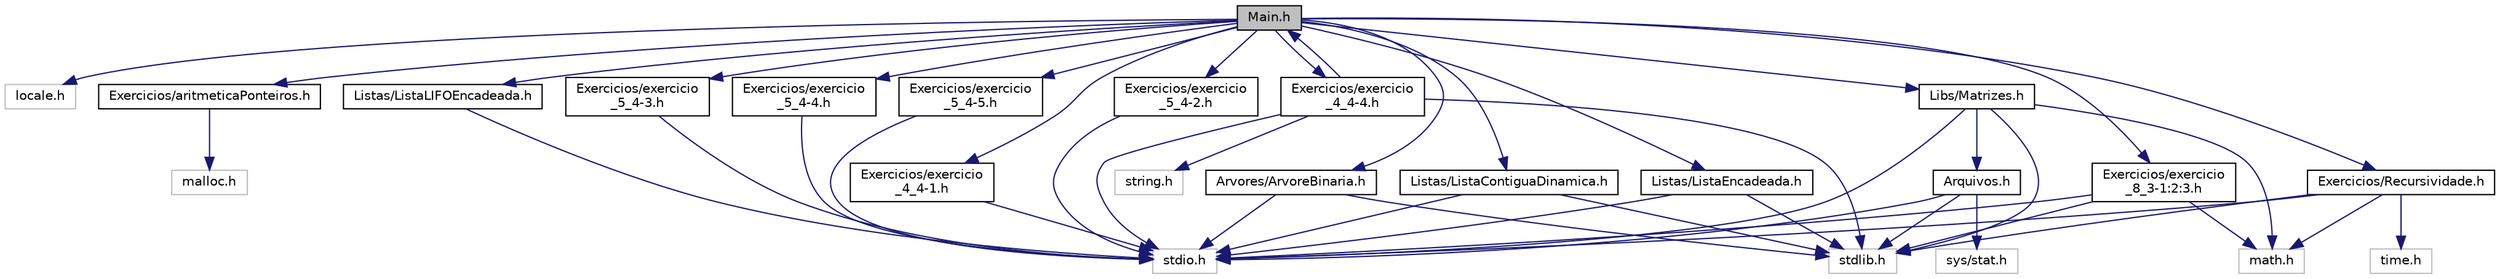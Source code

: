 digraph "Main.h"
{
 // LATEX_PDF_SIZE
  edge [fontname="Helvetica",fontsize="10",labelfontname="Helvetica",labelfontsize="10"];
  node [fontname="Helvetica",fontsize="10",shape=record];
  Node1 [label="Main.h",height=0.2,width=0.4,color="black", fillcolor="grey75", style="filled", fontcolor="black",tooltip="Projeto destinado a estudos de Estruturas de Dados."];
  Node1 -> Node2 [color="midnightblue",fontsize="10",style="solid"];
  Node2 [label="locale.h",height=0.2,width=0.4,color="grey75", fillcolor="white", style="filled",tooltip=" "];
  Node1 -> Node3 [color="midnightblue",fontsize="10",style="solid"];
  Node3 [label="Exercicios/aritmeticaPonteiros.h",height=0.2,width=0.4,color="black", fillcolor="white", style="filled",URL="$aritmeticaPonteiros_8h.html",tooltip="Conceitos básicos de aritmética de ponteiros. Arquivo destinado a estudar a aritmética de ponteiros,..."];
  Node3 -> Node4 [color="midnightblue",fontsize="10",style="solid"];
  Node4 [label="malloc.h",height=0.2,width=0.4,color="grey75", fillcolor="white", style="filled",tooltip=" "];
  Node1 -> Node5 [color="midnightblue",fontsize="10",style="solid"];
  Node5 [label="Exercicios/Recursividade.h",height=0.2,width=0.4,color="black", fillcolor="white", style="filled",URL="$Recursividade_8h_source.html",tooltip=" "];
  Node5 -> Node6 [color="midnightblue",fontsize="10",style="solid"];
  Node6 [label="stdio.h",height=0.2,width=0.4,color="grey75", fillcolor="white", style="filled",tooltip=" "];
  Node5 -> Node7 [color="midnightblue",fontsize="10",style="solid"];
  Node7 [label="stdlib.h",height=0.2,width=0.4,color="grey75", fillcolor="white", style="filled",tooltip=" "];
  Node5 -> Node8 [color="midnightblue",fontsize="10",style="solid"];
  Node8 [label="time.h",height=0.2,width=0.4,color="grey75", fillcolor="white", style="filled",tooltip=" "];
  Node5 -> Node9 [color="midnightblue",fontsize="10",style="solid"];
  Node9 [label="math.h",height=0.2,width=0.4,color="grey75", fillcolor="white", style="filled",tooltip=" "];
  Node1 -> Node10 [color="midnightblue",fontsize="10",style="solid"];
  Node10 [label="Exercicios/exercicio\l_4_4-1.h",height=0.2,width=0.4,color="black", fillcolor="white", style="filled",URL="$exercicio__4__4-1_8h_source.html",tooltip=" "];
  Node10 -> Node6 [color="midnightblue",fontsize="10",style="solid"];
  Node1 -> Node11 [color="midnightblue",fontsize="10",style="solid"];
  Node11 [label="Exercicios/exercicio\l_4_4-4.h",height=0.2,width=0.4,color="black", fillcolor="white", style="filled",URL="$exercicio__4__4-4_8h_source.html",tooltip=" "];
  Node11 -> Node6 [color="midnightblue",fontsize="10",style="solid"];
  Node11 -> Node7 [color="midnightblue",fontsize="10",style="solid"];
  Node11 -> Node1 [color="midnightblue",fontsize="10",style="solid"];
  Node11 -> Node12 [color="midnightblue",fontsize="10",style="solid"];
  Node12 [label="string.h",height=0.2,width=0.4,color="grey75", fillcolor="white", style="filled",tooltip=" "];
  Node1 -> Node13 [color="midnightblue",fontsize="10",style="solid"];
  Node13 [label="Exercicios/exercicio\l_5_4-2.h",height=0.2,width=0.4,color="black", fillcolor="white", style="filled",URL="$exercicio__5__4-2_8h_source.html",tooltip=" "];
  Node13 -> Node6 [color="midnightblue",fontsize="10",style="solid"];
  Node1 -> Node14 [color="midnightblue",fontsize="10",style="solid"];
  Node14 [label="Exercicios/exercicio\l_5_4-3.h",height=0.2,width=0.4,color="black", fillcolor="white", style="filled",URL="$exercicio__5__4-3_8h_source.html",tooltip=" "];
  Node14 -> Node6 [color="midnightblue",fontsize="10",style="solid"];
  Node1 -> Node15 [color="midnightblue",fontsize="10",style="solid"];
  Node15 [label="Exercicios/exercicio\l_5_4-4.h",height=0.2,width=0.4,color="black", fillcolor="white", style="filled",URL="$exercicio__5__4-4_8h_source.html",tooltip=" "];
  Node15 -> Node6 [color="midnightblue",fontsize="10",style="solid"];
  Node1 -> Node16 [color="midnightblue",fontsize="10",style="solid"];
  Node16 [label="Exercicios/exercicio\l_5_4-5.h",height=0.2,width=0.4,color="black", fillcolor="white", style="filled",URL="$exercicio__5__4-5_8h_source.html",tooltip=" "];
  Node16 -> Node6 [color="midnightblue",fontsize="10",style="solid"];
  Node1 -> Node17 [color="midnightblue",fontsize="10",style="solid"];
  Node17 [label="Exercicios/exercicio\l_8_3-1:2:3.h",height=0.2,width=0.4,color="black", fillcolor="white", style="filled",URL="$exercicio__8__3-1_12_13_8h_source.html",tooltip=" "];
  Node17 -> Node6 [color="midnightblue",fontsize="10",style="solid"];
  Node17 -> Node7 [color="midnightblue",fontsize="10",style="solid"];
  Node17 -> Node9 [color="midnightblue",fontsize="10",style="solid"];
  Node1 -> Node18 [color="midnightblue",fontsize="10",style="solid"];
  Node18 [label="Libs/Matrizes.h",height=0.2,width=0.4,color="black", fillcolor="white", style="filled",URL="$Matrizes_8h_source.html",tooltip=" "];
  Node18 -> Node6 [color="midnightblue",fontsize="10",style="solid"];
  Node18 -> Node7 [color="midnightblue",fontsize="10",style="solid"];
  Node18 -> Node9 [color="midnightblue",fontsize="10",style="solid"];
  Node18 -> Node19 [color="midnightblue",fontsize="10",style="solid"];
  Node19 [label="Arquivos.h",height=0.2,width=0.4,color="black", fillcolor="white", style="filled",URL="$Arquivos_8h_source.html",tooltip=" "];
  Node19 -> Node7 [color="midnightblue",fontsize="10",style="solid"];
  Node19 -> Node6 [color="midnightblue",fontsize="10",style="solid"];
  Node19 -> Node20 [color="midnightblue",fontsize="10",style="solid"];
  Node20 [label="sys/stat.h",height=0.2,width=0.4,color="grey75", fillcolor="white", style="filled",tooltip=" "];
  Node1 -> Node21 [color="midnightblue",fontsize="10",style="solid"];
  Node21 [label="Listas/ListaEncadeada.h",height=0.2,width=0.4,color="black", fillcolor="white", style="filled",URL="$ListaEncadeada_8h.html",tooltip="Pequena implementação de Listas Encadeadas, como estudo de Estrutura de Dados."];
  Node21 -> Node7 [color="midnightblue",fontsize="10",style="solid"];
  Node21 -> Node6 [color="midnightblue",fontsize="10",style="solid"];
  Node1 -> Node22 [color="midnightblue",fontsize="10",style="solid"];
  Node22 [label="Listas/ListaContiguaDinamica.h",height=0.2,width=0.4,color="black", fillcolor="white", style="filled",URL="$ListaContiguaDinamica_8h_source.html",tooltip=" "];
  Node22 -> Node6 [color="midnightblue",fontsize="10",style="solid"];
  Node22 -> Node7 [color="midnightblue",fontsize="10",style="solid"];
  Node1 -> Node23 [color="midnightblue",fontsize="10",style="solid"];
  Node23 [label="Listas/ListaLIFOEncadeada.h",height=0.2,width=0.4,color="black", fillcolor="white", style="filled",URL="$ListaLIFOEncadeada_8h_source.html",tooltip=" "];
  Node23 -> Node6 [color="midnightblue",fontsize="10",style="solid"];
  Node1 -> Node24 [color="midnightblue",fontsize="10",style="solid"];
  Node24 [label="Arvores/ArvoreBinaria.h",height=0.2,width=0.4,color="black", fillcolor="white", style="filled",URL="$ArvoreBinaria_8h_source.html",tooltip=" "];
  Node24 -> Node6 [color="midnightblue",fontsize="10",style="solid"];
  Node24 -> Node7 [color="midnightblue",fontsize="10",style="solid"];
}
